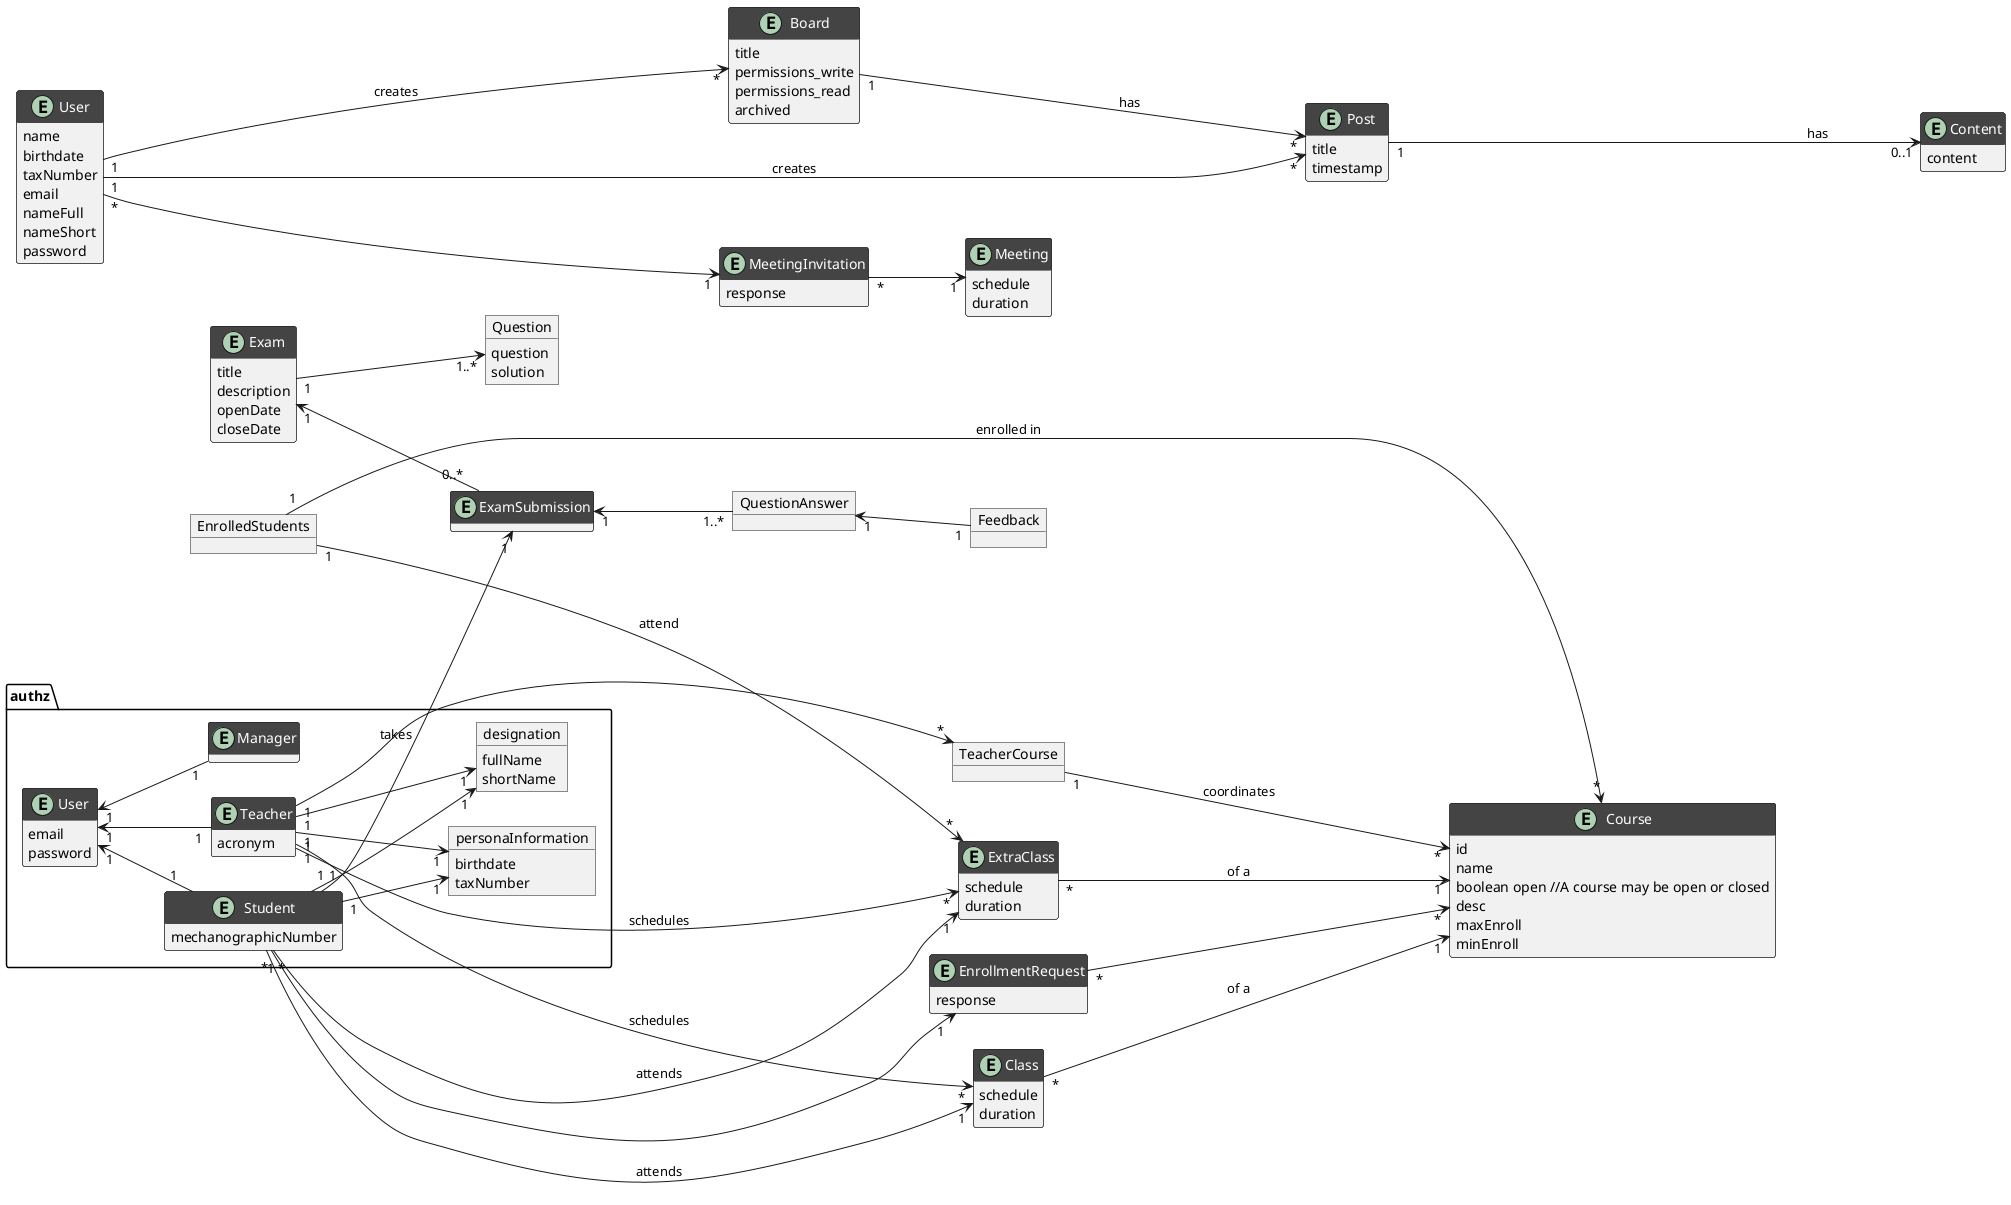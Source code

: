 @startuml
hide methods
left to right direction
skinparam classAttributeIconSize 0
skinparam classFontColor automatic

skinparam classHeaderBackgroundColor #4

'//--//--//--//--//--/ User /--//--//--//--//--//--//

package authz{
    Entity User {
        email
        password
    }

    Object designation {
        fullName
        shortName
    }

    Entity Teacher {
        acronym
    }

    Entity Student {
        mechanographicNumber
    }

    Entity Manager {
    }

    Object personaInformation {
        birthdate
        taxNumber
    }
}
    User "1"<--"1" Teacher
    User "1"<--"1" Student
    User "1"<--"1" Manager

    Teacher "1"-->"1" designation
    Student "1"-->"1" designation
    Teacher "1"-->"1" personaInformation
    Student "1"-->"1" personaInformation



'//--//--//--//--//--/ Exam /--//--//--//--//--//--//

    Entity Exam {
        title
        description
        openDate
        closeDate
    }

    Object Question {
        question
        solution
    }

    Object Feedback {
    }

    Entity ExamSubmission {
    }

    Object QuestionAnswer {
    }

    Exam "1" --> "1..*" Question
    Exam "1"<--"0..*" ExamSubmission
    Student "1"-->"1" ExamSubmission : takes
    QuestionAnswer "1"<--"1" Feedback
    ExamSubmission "1"<--"1..*" QuestionAnswer

'//--//--//--//--//--/ Board /--//--//--//--//--//--//

    Entity Board
    {
        title
        permissions_write
        permissions_read
        archived
    }

    'Entity Column
    '{
    '    id
    '    title
    '}
    '
    'Entity Row
    '{
    '    id
    '    title
    '}

    Entity Post
    {
        title
    '    author
        timestamp
    }

    Entity Content
    {
        content
    }

    Entity User
    {
        name
        birthdate
        taxNumber
        email
        nameFull
        nameShort
        password
    }

    User "1" ----> "*" Board : creates
    'Board "1" ----> "*" Column : has
    'Board "1" ----> "*" Row : has
    Board "1" ----> "*" Post : has
    'Post "*" ----> "1" Column : is in
    'Post "*" ----> "1" Row : is in
    User "1" ----> "*" Post : creates
    Post "1" ----> "0..1" Content : has

'//--//--//--//--//--/ Meeting /--//--//--//--//--//--//

    Entity Meeting
    {
        schedule
        duration
    }
    Entity MeetingInvitation {
    response
    }


    User "*" ----> "1" MeetingInvitation
    MeetingInvitation "*" --> "1" Meeting

'//--//--//--//--//--/ Course /--//--//--//--//--//--//

Entity Course
{
    id
    name
    boolean open //A course may be open or closed
    desc
    maxEnroll
    minEnroll
}

Entity Class
{
    schedule
    duration
}

Entity ExtraClass
{
    schedule
    duration
}


Entity EnrollmentRequest
{
    response
}

Object EnrolledStudents {
}

Object TeacherCourse{
}


Class "*" ----> "1" Course : of a
ExtraClass "*" ----> "1" Course : of a
EnrollmentRequest "*" ----> "*" Course
Student "1" ----> "1" EnrollmentRequest
Student "*" ----> "1" Class : attends
Student "*" ----> "1" ExtraClass : attends
Teacher "1" ----> "*" Class : schedules
Teacher "1" ----> "*" ExtraClass : schedules
Teacher "1" ----> "*" TeacherCourse
TeacherCourse "1" ----> "*" Course : coordinates
'Manager "1" ----> "*" EnrollmentRequest : approves
EnrolledStudents "1" ----> "*" Course : enrolled in
EnrolledStudents "1" ----> "*" ExtraClass : attend



@enduml